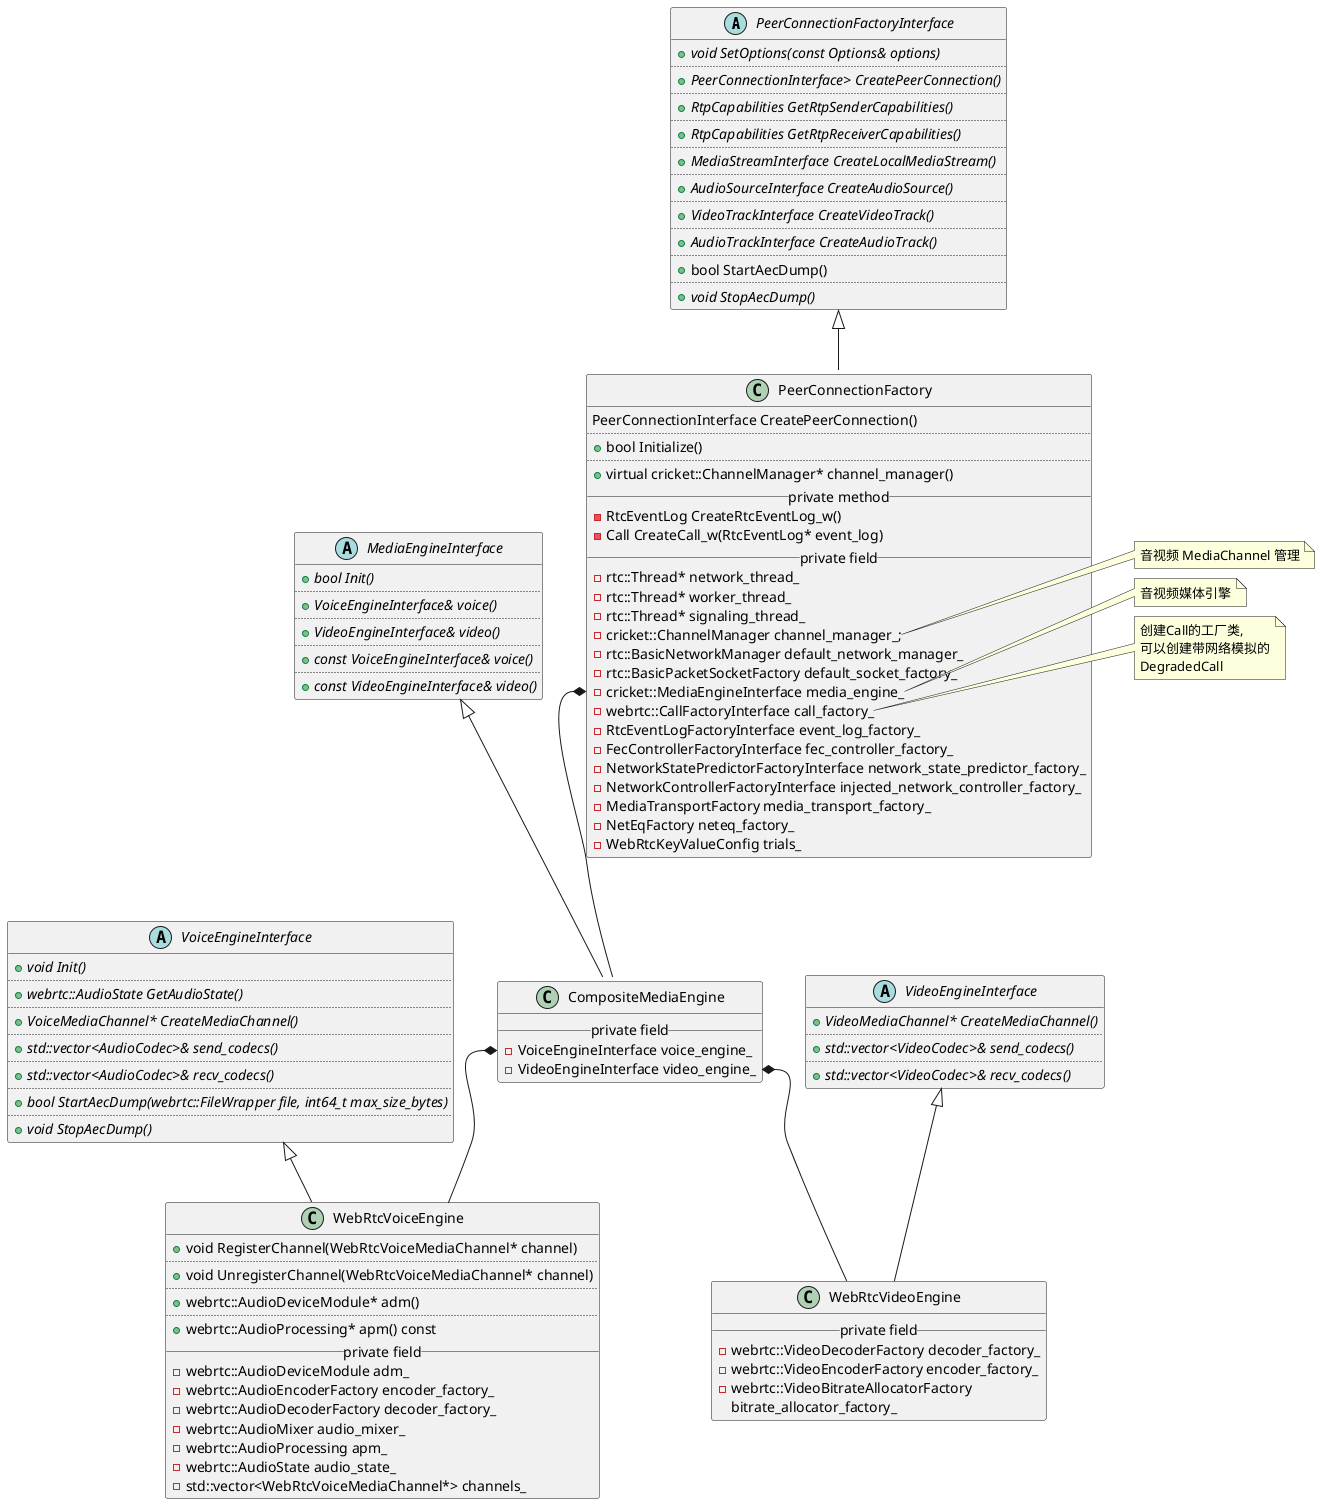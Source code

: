 @startuml pc-mediaengine-class
abstract class PeerConnectionFactoryInterface
{
    + {abstract} void SetOptions(const Options& options)
    ..
    + {abstract} PeerConnectionInterface> CreatePeerConnection()
    ..
    + {abstract} RtpCapabilities GetRtpSenderCapabilities()
    ..
    + {abstract} RtpCapabilities GetRtpReceiverCapabilities()
    ..
    + {abstract} MediaStreamInterface CreateLocalMediaStream()
    ..
    + {abstract} AudioSourceInterface CreateAudioSource()
    ..
    + {abstract} VideoTrackInterface CreateVideoTrack()
    ..
    + {abstract} AudioTrackInterface CreateAudioTrack()
    ..
    + bool StartAecDump()
    ..
    + {abstract} void StopAecDump()
}

class PeerConnectionFactory
{
    PeerConnectionInterface CreatePeerConnection()
    ..
    + {method} bool Initialize()
    ..
    + {method} virtual cricket::ChannelManager* channel_manager()
__ private method __
    - {method} RtcEventLog CreateRtcEventLog_w()
    - {method} Call CreateCall_w(RtcEventLog* event_log)
__ private field __
    - {field} rtc::Thread* network_thread_
    - {field} rtc::Thread* worker_thread_
    - {field} rtc::Thread* signaling_thread_
    - {field} cricket::ChannelManager channel_manager_;
    - {field} rtc::BasicNetworkManager default_network_manager_
    - {field} rtc::BasicPacketSocketFactory default_socket_factory_
    - {field} cricket::MediaEngineInterface media_engine_
    - {field} webrtc::CallFactoryInterface call_factory_
    - {field} RtcEventLogFactoryInterface event_log_factory_
    - {field} FecControllerFactoryInterface fec_controller_factory_
    - {field} NetworkStatePredictorFactoryInterface network_state_predictor_factory_
    - {field} NetworkControllerFactoryInterface injected_network_controller_factory_
    - {field} MediaTransportFactory media_transport_factory_
    - {field} NetEqFactory neteq_factory_
    - {field} WebRtcKeyValueConfig trials_
}

note right of PeerConnectionFactory::channel_manager_
音视频 MediaChannel 管理
end note
note right of PeerConnectionFactory::media_engine_
音视频媒体引擎
end note
note right of PeerConnectionFactory::call_factory_
创建Call的工厂类,
可以创建带网络模拟的
DegradedCall
end note

PeerConnectionFactoryInterface <|-- PeerConnectionFactory

abstract class MediaEngineInterface
{
    + {abstract} bool Init()
    ..
    + {abstract} VoiceEngineInterface& voice()
    ..
    + {abstract} VideoEngineInterface& video()
    ..
    + {abstract} const VoiceEngineInterface& voice()
    ..
    + {abstract} const VideoEngineInterface& video()
}

class CompositeMediaEngine
{
    __private field__
    - {field} VoiceEngineInterface voice_engine_
    - {field} VideoEngineInterface video_engine_
}

MediaEngineInterface <|-- CompositeMediaEngine
PeerConnectionFactory::media_engine_ *-- CompositeMediaEngine

abstract class VoiceEngineInterface
{
    + {abstract} void Init()
    ..
    + {abstract} webrtc::AudioState GetAudioState()
    ..
    + {abstract} VoiceMediaChannel* CreateMediaChannel()
    ..
    + {abstract} std::vector<AudioCodec>& send_codecs()
    ..
    + {abstract} std::vector<AudioCodec>& recv_codecs()
    ..
    + {abstract} bool StartAecDump(webrtc::FileWrapper file, int64_t max_size_bytes)
    ..
    + {abstract} void StopAecDump()
}

abstract class VideoEngineInterface
{
    + {abstract} VideoMediaChannel* CreateMediaChannel()
    ..
    + {abstract} std::vector<VideoCodec>& send_codecs()
    ..
    + {abstract} std::vector<VideoCodec>& recv_codecs()
}

class WebRtcVoiceEngine
{
    + {method} void RegisterChannel(WebRtcVoiceMediaChannel* channel)
    ..
    + {method} void UnregisterChannel(WebRtcVoiceMediaChannel* channel)
    ..
    + {method} webrtc::AudioDeviceModule* adm()
    ..
    + {method} webrtc::AudioProcessing* apm() const
    __private field__
    - {field} webrtc::AudioDeviceModule adm_
    - {field} webrtc::AudioEncoderFactory encoder_factory_
    - {field} webrtc::AudioDecoderFactory decoder_factory_
    - {field} webrtc::AudioMixer audio_mixer_
    - {field} webrtc::AudioProcessing apm_
    - {field} webrtc::AudioState audio_state_
    - {field} std::vector<WebRtcVoiceMediaChannel*> channels_
}

VoiceEngineInterface <|-- WebRtcVoiceEngine
CompositeMediaEngine::voice_engine_ *-- WebRtcVoiceEngine

class WebRtcVideoEngine
{
    __private field__
    - {field} webrtc::VideoDecoderFactory decoder_factory_
    - {field} webrtc::VideoEncoderFactory encoder_factory_
    - {field} webrtc::VideoBitrateAllocatorFactory
      bitrate_allocator_factory_
}

VideoEngineInterface <|-- WebRtcVideoEngine
CompositeMediaEngine::video_engine_ *-- WebRtcVideoEngine
@enduml